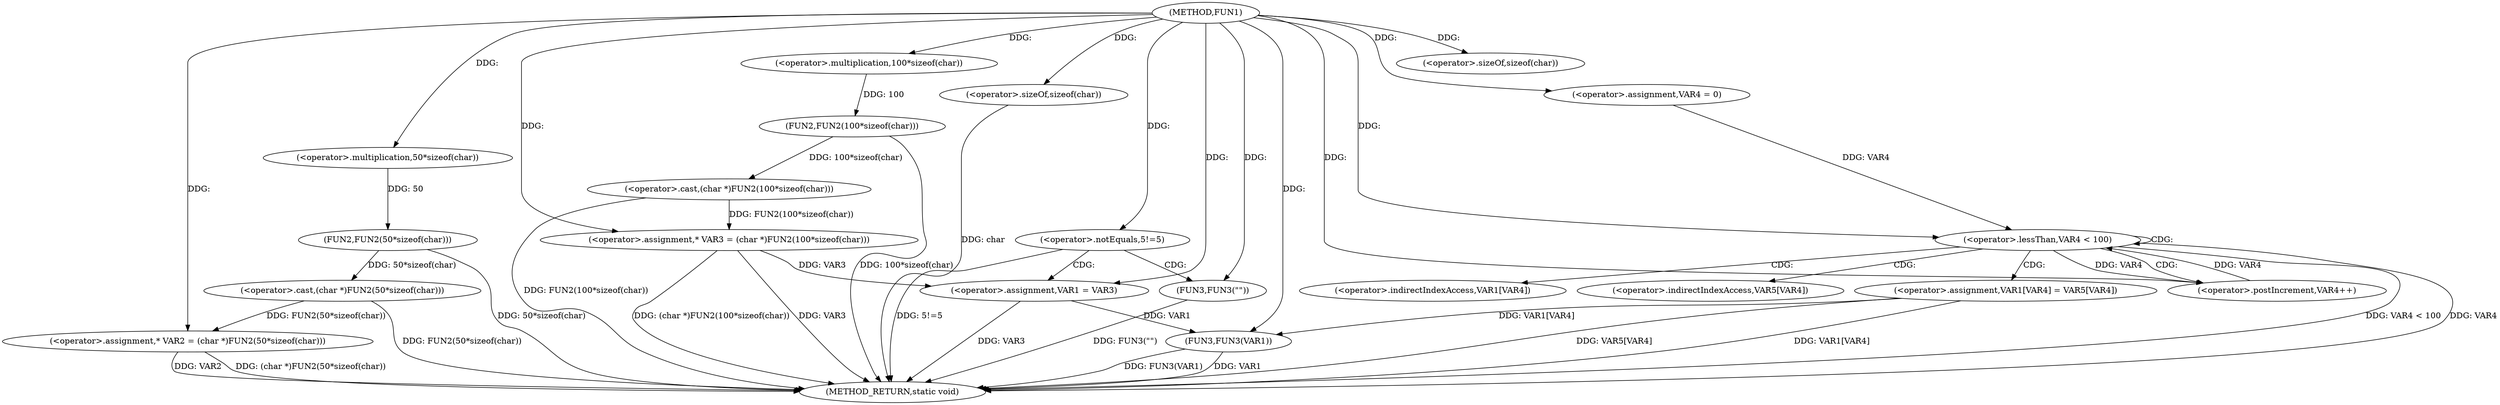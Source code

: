 digraph FUN1 {  
"1000100" [label = "(METHOD,FUN1)" ]
"1000157" [label = "(METHOD_RETURN,static void)" ]
"1000104" [label = "(<operator>.assignment,* VAR2 = (char *)FUN2(50*sizeof(char)))" ]
"1000106" [label = "(<operator>.cast,(char *)FUN2(50*sizeof(char)))" ]
"1000108" [label = "(FUN2,FUN2(50*sizeof(char)))" ]
"1000109" [label = "(<operator>.multiplication,50*sizeof(char))" ]
"1000111" [label = "(<operator>.sizeOf,sizeof(char))" ]
"1000114" [label = "(<operator>.assignment,* VAR3 = (char *)FUN2(100*sizeof(char)))" ]
"1000116" [label = "(<operator>.cast,(char *)FUN2(100*sizeof(char)))" ]
"1000118" [label = "(FUN2,FUN2(100*sizeof(char)))" ]
"1000119" [label = "(<operator>.multiplication,100*sizeof(char))" ]
"1000121" [label = "(<operator>.sizeOf,sizeof(char))" ]
"1000124" [label = "(<operator>.notEquals,5!=5)" ]
"1000128" [label = "(FUN3,FUN3(\"\"))" ]
"1000132" [label = "(<operator>.assignment,VAR1 = VAR3)" ]
"1000139" [label = "(<operator>.assignment,VAR4 = 0)" ]
"1000142" [label = "(<operator>.lessThan,VAR4 < 100)" ]
"1000145" [label = "(<operator>.postIncrement,VAR4++)" ]
"1000148" [label = "(<operator>.assignment,VAR1[VAR4] = VAR5[VAR4])" ]
"1000155" [label = "(FUN3,FUN3(VAR1))" ]
"1000149" [label = "(<operator>.indirectIndexAccess,VAR1[VAR4])" ]
"1000152" [label = "(<operator>.indirectIndexAccess,VAR5[VAR4])" ]
  "1000142" -> "1000157"  [ label = "DDG: VAR4 < 100"] 
  "1000106" -> "1000157"  [ label = "DDG: FUN2(50*sizeof(char))"] 
  "1000104" -> "1000157"  [ label = "DDG: VAR2"] 
  "1000148" -> "1000157"  [ label = "DDG: VAR5[VAR4]"] 
  "1000116" -> "1000157"  [ label = "DDG: FUN2(100*sizeof(char))"] 
  "1000118" -> "1000157"  [ label = "DDG: 100*sizeof(char)"] 
  "1000114" -> "1000157"  [ label = "DDG: (char *)FUN2(100*sizeof(char))"] 
  "1000124" -> "1000157"  [ label = "DDG: 5!=5"] 
  "1000155" -> "1000157"  [ label = "DDG: FUN3(VAR1)"] 
  "1000132" -> "1000157"  [ label = "DDG: VAR3"] 
  "1000114" -> "1000157"  [ label = "DDG: VAR3"] 
  "1000148" -> "1000157"  [ label = "DDG: VAR1[VAR4]"] 
  "1000142" -> "1000157"  [ label = "DDG: VAR4"] 
  "1000121" -> "1000157"  [ label = "DDG: char"] 
  "1000128" -> "1000157"  [ label = "DDG: FUN3(\"\")"] 
  "1000155" -> "1000157"  [ label = "DDG: VAR1"] 
  "1000104" -> "1000157"  [ label = "DDG: (char *)FUN2(50*sizeof(char))"] 
  "1000108" -> "1000157"  [ label = "DDG: 50*sizeof(char)"] 
  "1000106" -> "1000104"  [ label = "DDG: FUN2(50*sizeof(char))"] 
  "1000100" -> "1000104"  [ label = "DDG: "] 
  "1000108" -> "1000106"  [ label = "DDG: 50*sizeof(char)"] 
  "1000109" -> "1000108"  [ label = "DDG: 50"] 
  "1000100" -> "1000109"  [ label = "DDG: "] 
  "1000100" -> "1000111"  [ label = "DDG: "] 
  "1000116" -> "1000114"  [ label = "DDG: FUN2(100*sizeof(char))"] 
  "1000100" -> "1000114"  [ label = "DDG: "] 
  "1000118" -> "1000116"  [ label = "DDG: 100*sizeof(char)"] 
  "1000119" -> "1000118"  [ label = "DDG: 100"] 
  "1000100" -> "1000119"  [ label = "DDG: "] 
  "1000100" -> "1000121"  [ label = "DDG: "] 
  "1000100" -> "1000124"  [ label = "DDG: "] 
  "1000100" -> "1000128"  [ label = "DDG: "] 
  "1000114" -> "1000132"  [ label = "DDG: VAR3"] 
  "1000100" -> "1000132"  [ label = "DDG: "] 
  "1000100" -> "1000139"  [ label = "DDG: "] 
  "1000139" -> "1000142"  [ label = "DDG: VAR4"] 
  "1000145" -> "1000142"  [ label = "DDG: VAR4"] 
  "1000100" -> "1000142"  [ label = "DDG: "] 
  "1000142" -> "1000145"  [ label = "DDG: VAR4"] 
  "1000100" -> "1000145"  [ label = "DDG: "] 
  "1000148" -> "1000155"  [ label = "DDG: VAR1[VAR4]"] 
  "1000132" -> "1000155"  [ label = "DDG: VAR1"] 
  "1000100" -> "1000155"  [ label = "DDG: "] 
  "1000124" -> "1000132"  [ label = "CDG: "] 
  "1000124" -> "1000128"  [ label = "CDG: "] 
  "1000142" -> "1000142"  [ label = "CDG: "] 
  "1000142" -> "1000145"  [ label = "CDG: "] 
  "1000142" -> "1000152"  [ label = "CDG: "] 
  "1000142" -> "1000148"  [ label = "CDG: "] 
  "1000142" -> "1000149"  [ label = "CDG: "] 
}
